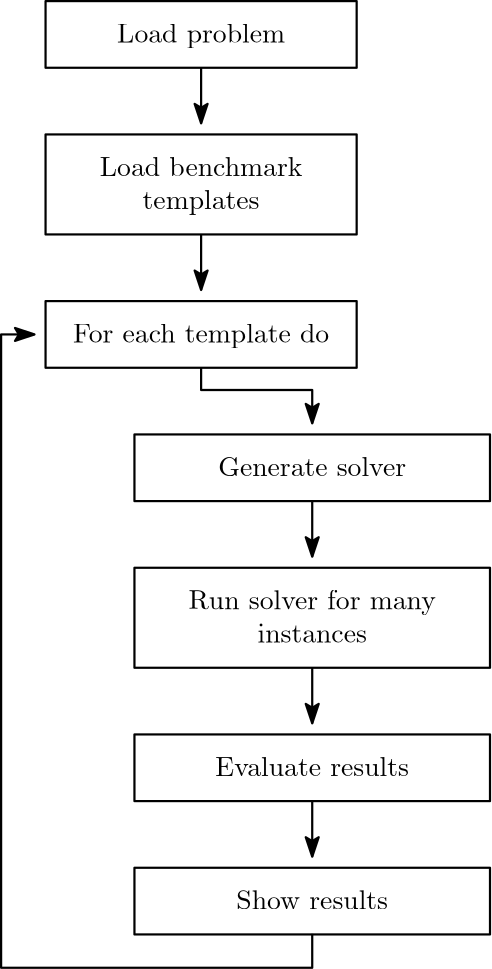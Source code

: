 <?xml version="1.0"?>
<!DOCTYPE ipe SYSTEM "ipe.dtd">
<ipe version="70005" creator="Ipe 7.1.4">
<info created="D:20150506220154" modified="D:20150507224542"/>
<ipestyle name="basic">
<symbol name="arrow/arc(spx)">
<path stroke="sym-stroke" fill="sym-stroke" pen="sym-pen">
0 0 m
-1 0.333 l
-1 -0.333 l
h
</path>
</symbol>
<symbol name="arrow/farc(spx)">
<path stroke="sym-stroke" fill="white" pen="sym-pen">
0 0 m
-1 0.333 l
-1 -0.333 l
h
</path>
</symbol>
<symbol name="mark/circle(sx)" transformations="translations">
<path fill="sym-stroke">
0.6 0 0 0.6 0 0 e
0.4 0 0 0.4 0 0 e
</path>
</symbol>
<symbol name="mark/disk(sx)" transformations="translations">
<path fill="sym-stroke">
0.6 0 0 0.6 0 0 e
</path>
</symbol>
<symbol name="mark/fdisk(sfx)" transformations="translations">
<group>
<path fill="sym-fill">
0.5 0 0 0.5 0 0 e
</path>
<path fill="sym-stroke" fillrule="eofill">
0.6 0 0 0.6 0 0 e
0.4 0 0 0.4 0 0 e
</path>
</group>
</symbol>
<symbol name="mark/box(sx)" transformations="translations">
<path fill="sym-stroke" fillrule="eofill">
-0.6 -0.6 m
0.6 -0.6 l
0.6 0.6 l
-0.6 0.6 l
h
-0.4 -0.4 m
0.4 -0.4 l
0.4 0.4 l
-0.4 0.4 l
h
</path>
</symbol>
<symbol name="mark/square(sx)" transformations="translations">
<path fill="sym-stroke">
-0.6 -0.6 m
0.6 -0.6 l
0.6 0.6 l
-0.6 0.6 l
h
</path>
</symbol>
<symbol name="mark/fsquare(sfx)" transformations="translations">
<group>
<path fill="sym-fill">
-0.5 -0.5 m
0.5 -0.5 l
0.5 0.5 l
-0.5 0.5 l
h
</path>
<path fill="sym-stroke" fillrule="eofill">
-0.6 -0.6 m
0.6 -0.6 l
0.6 0.6 l
-0.6 0.6 l
h
-0.4 -0.4 m
0.4 -0.4 l
0.4 0.4 l
-0.4 0.4 l
h
</path>
</group>
</symbol>
<symbol name="mark/cross(sx)" transformations="translations">
<group>
<path fill="sym-stroke">
-0.43 -0.57 m
0.57 0.43 l
0.43 0.57 l
-0.57 -0.43 l
h
</path>
<path fill="sym-stroke">
-0.43 0.57 m
0.57 -0.43 l
0.43 -0.57 l
-0.57 0.43 l
h
</path>
</group>
</symbol>
<symbol name="arrow/fnormal(spx)">
<path stroke="sym-stroke" fill="white" pen="sym-pen">
0 0 m
-1 0.333 l
-1 -0.333 l
h
</path>
</symbol>
<symbol name="arrow/pointed(spx)">
<path stroke="sym-stroke" fill="sym-stroke" pen="sym-pen">
0 0 m
-1 0.333 l
-0.8 0 l
-1 -0.333 l
h
</path>
</symbol>
<symbol name="arrow/fpointed(spx)">
<path stroke="sym-stroke" fill="white" pen="sym-pen">
0 0 m
-1 0.333 l
-0.8 0 l
-1 -0.333 l
h
</path>
</symbol>
<symbol name="arrow/linear(spx)">
<path stroke="sym-stroke" pen="sym-pen">
-1 0.333 m
0 0 l
-1 -0.333 l
</path>
</symbol>
<symbol name="arrow/fdouble(spx)">
<path stroke="sym-stroke" fill="white" pen="sym-pen">
0 0 m
-1 0.333 l
-1 -0.333 l
h
-1 0 m
-2 0.333 l
-2 -0.333 l
h
</path>
</symbol>
<symbol name="arrow/double(spx)">
<path stroke="sym-stroke" fill="sym-stroke" pen="sym-pen">
0 0 m
-1 0.333 l
-1 -0.333 l
h
-1 0 m
-2 0.333 l
-2 -0.333 l
h
</path>
</symbol>
<pen name="heavier" value="0.8"/>
<pen name="fat" value="1.2"/>
<pen name="ultrafat" value="2"/>
<symbolsize name="large" value="5"/>
<symbolsize name="small" value="2"/>
<symbolsize name="tiny" value="1.1"/>
<arrowsize name="large" value="10"/>
<arrowsize name="small" value="5"/>
<arrowsize name="tiny" value="3"/>
<color name="red" value="1 0 0"/>
<color name="green" value="0 1 0"/>
<color name="blue" value="0 0 1"/>
<color name="yellow" value="1 1 0"/>
<color name="orange" value="1 0.647 0"/>
<color name="gold" value="1 0.843 0"/>
<color name="purple" value="0.627 0.125 0.941"/>
<color name="gray" value="0.745"/>
<color name="brown" value="0.647 0.165 0.165"/>
<color name="navy" value="0 0 0.502"/>
<color name="pink" value="1 0.753 0.796"/>
<color name="seagreen" value="0.18 0.545 0.341"/>
<color name="turquoise" value="0.251 0.878 0.816"/>
<color name="violet" value="0.933 0.51 0.933"/>
<color name="darkblue" value="0 0 0.545"/>
<color name="darkcyan" value="0 0.545 0.545"/>
<color name="darkgray" value="0.663"/>
<color name="darkgreen" value="0 0.392 0"/>
<color name="darkmagenta" value="0.545 0 0.545"/>
<color name="darkorange" value="1 0.549 0"/>
<color name="darkred" value="0.545 0 0"/>
<color name="lightblue" value="0.678 0.847 0.902"/>
<color name="lightcyan" value="0.878 1 1"/>
<color name="lightgray" value="0.827"/>
<color name="lightgreen" value="0.565 0.933 0.565"/>
<color name="lightyellow" value="1 1 0.878"/>
<dashstyle name="dashed" value="[4] 0"/>
<dashstyle name="dotted" value="[1 3] 0"/>
<dashstyle name="dash dotted" value="[4 2 1 2] 0"/>
<dashstyle name="dash dot dotted" value="[4 2 1 2 1 2] 0"/>
<textsize name="large" value="\large"/>
<textsize name="Large" value="\Large"/>
<textsize name="LARGE" value="\LARGE"/>
<textsize name="huge" value="\huge"/>
<textsize name="Huge" value="\Huge"/>
<textsize name="small" value="\small"/>
<textsize name="footnote" value="\footnotesize"/>
<textsize name="tiny" value="\tiny"/>
<textstyle name="center" begin="\begin{center}" end="\end{center}"/>
<textstyle name="itemize" begin="\begin{itemize}" end="\end{itemize}"/>
<textstyle name="item" begin="\begin{itemize}\item{}" end="\end{itemize}"/>
<gridsize name="4 pts" value="4"/>
<gridsize name="8 pts (~3 mm)" value="8"/>
<gridsize name="16 pts (~6 mm)" value="16"/>
<gridsize name="32 pts (~12 mm)" value="32"/>
<gridsize name="10 pts (~3.5 mm)" value="10"/>
<gridsize name="20 pts (~7 mm)" value="20"/>
<gridsize name="14 pts (~5 mm)" value="14"/>
<gridsize name="28 pts (~10 mm)" value="28"/>
<gridsize name="56 pts (~20 mm)" value="56"/>
<anglesize name="90 deg" value="90"/>
<anglesize name="60 deg" value="60"/>
<anglesize name="45 deg" value="45"/>
<anglesize name="30 deg" value="30"/>
<anglesize name="22.5 deg" value="22.5"/>
<tiling name="falling" angle="-60" step="4" width="1"/>
<tiling name="rising" angle="30" step="4" width="1"/>
</ipestyle>
<page>
<layer name="alpha"/>
<view layers="alpha" active="alpha"/>
<text layer="alpha" matrix="1 0 0 1 24 -128" transformations="translations" pos="208 624" stroke="black" type="minipage" width="112" height="5.958" depth="0.96" valign="top" style="center">Show results</text>
<path matrix="1 0 0 1 24 -128" stroke="black" pen="heavier">
200 632 m
200 608 l
328 608 l
328 632 l
h
</path>
<text matrix="1 0 0 1 32 12" transformations="translations" pos="168 796" stroke="black" type="minipage" width="96" height="6.926" depth="1.93" valign="top" style="center">Load problem</text>
<text matrix="1 0 0 1 32 0" transformations="translations" pos="168 760" stroke="black" type="minipage" width="96" height="12.891" depth="7.92" valign="top" style="center">Load benchmark templates</text>
<text matrix="1 0 0 1 32 -20" transformations="translations" pos="168 720" stroke="black" type="minipage" width="96" height="6.926" depth="1.93" valign="top" style="center">For each template do</text>
<text matrix="1 0 0 1 24 -44" transformations="translations" pos="208 696" stroke="black" type="minipage" width="112" height="5.958" depth="0.96" valign="top" style="center">Generate solver</text>
<text matrix="1 0 0 1 24 -68" transformations="translations" pos="208 672" stroke="black" type="minipage" width="112" height="11.924" depth="6.95" valign="top" style="center">Run solver for many instances</text>
<text matrix="1 0 0 1 24 -96" transformations="translations" pos="208 640" stroke="black" type="minipage" width="112" height="5.958" depth="0.96" valign="top" style="center">Evaluate results</text>
<path matrix="1 0 0 1 32 12" stroke="black" pen="heavier">
160 804 m
160 780 l
272 780 l
272 804 l
h
</path>
<path matrix="1 0 0 1 32 0" stroke="black" pen="heavier">
160 768 m
160 732 l
272 732 l
272 768 l
h
</path>
<path matrix="1 0 0 1 32 -20" stroke="black" pen="heavier">
160 728 m
160 704 l
272 704 l
272 728 l
h
</path>
<path matrix="1 0 0 1 24 -44" stroke="black" pen="heavier">
200 704 m
200 680 l
328 680 l
328 704 l
h
</path>
<path matrix="1 0 0 1.125 24 -153" stroke="black" pen="heavier">
200 680 m
200 648 l
328 648 l
328 680 l
h
</path>
<path matrix="1 0 0 1 24 -96" stroke="black" pen="heavier">
200 648 m
200 624 l
328 624 l
328 648 l
h
</path>
<path stroke="black" pen="heavier" arrow="pointed/normal">
248 792 m
248 772 l
</path>
<path stroke="black" pen="heavier" arrow="pointed/normal">
248 732 m
248 712 l
</path>
<path stroke="black" pen="heavier" arrow="pointed/normal">
288 636 m
288 616 l
</path>
<path matrix="1 0 0 1 0 -4" stroke="black" pen="heavier" arrow="pointed/normal">
288 580 m
288 560 l
</path>
<path matrix="1 0 0 1 0 -4" stroke="black" pen="heavier" arrow="pointed/normal">
288 532 m
288 512 l
</path>
<path matrix="1 0 0 1.01786 0 -12.4286" stroke="black" pen="heavier" arrow="pointed/normal">
288 484 m
288 472 l
176 472 l
176 696 l
188 696 l
</path>
<path stroke="black" pen="heavier" arrow="pointed/normal">
248 684 m
248 676 l
288 676 l
288 664 l
</path>
</page>
</ipe>
